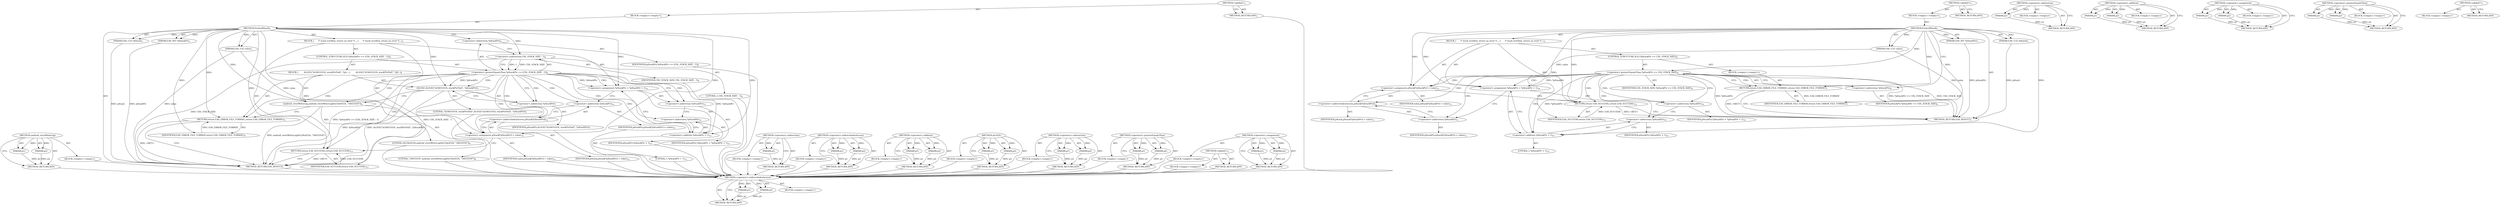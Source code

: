 digraph "&lt;operator&gt;.assignment" {
vulnerable_80 [label=<(METHOD,&lt;operator&gt;.indirectIndexAccess)>];
vulnerable_81 [label=<(PARAM,p1)>];
vulnerable_82 [label=<(PARAM,p2)>];
vulnerable_83 [label=<(BLOCK,&lt;empty&gt;,&lt;empty&gt;)>];
vulnerable_84 [label=<(METHOD_RETURN,ANY)>];
vulnerable_6 [label=<(METHOD,&lt;global&gt;)<SUB>1</SUB>>];
vulnerable_7 [label=<(BLOCK,&lt;empty&gt;,&lt;empty&gt;)<SUB>1</SUB>>];
vulnerable_8 [label=<(METHOD,PushcdlStack)<SUB>1</SUB>>];
vulnerable_9 [label=<(PARAM,EAS_U32 *pStack)<SUB>1</SUB>>];
vulnerable_10 [label=<(PARAM,EAS_INT *pStackPtr)<SUB>1</SUB>>];
vulnerable_11 [label=<(PARAM,EAS_U32 value)<SUB>1</SUB>>];
vulnerable_12 [label=<(BLOCK,{
 
     /* stack overflow, return an error */
...,{
 
     /* stack overflow, return an error */
...)<SUB>3</SUB>>];
vulnerable_13 [label=<(CONTROL_STRUCTURE,IF,if (*pStackPtr &gt;= CDL_STACK_SIZE))<SUB>6</SUB>>];
vulnerable_14 [label=<(&lt;operator&gt;.greaterEqualsThan,*pStackPtr &gt;= CDL_STACK_SIZE)<SUB>6</SUB>>];
vulnerable_15 [label=<(&lt;operator&gt;.indirection,*pStackPtr)<SUB>6</SUB>>];
vulnerable_16 [label=<(IDENTIFIER,pStackPtr,*pStackPtr &gt;= CDL_STACK_SIZE)<SUB>6</SUB>>];
vulnerable_17 [label=<(IDENTIFIER,CDL_STACK_SIZE,*pStackPtr &gt;= CDL_STACK_SIZE)<SUB>6</SUB>>];
vulnerable_18 [label=<(BLOCK,&lt;empty&gt;,&lt;empty&gt;)<SUB>7</SUB>>];
vulnerable_19 [label=<(RETURN,return EAS_ERROR_FILE_FORMAT;,return EAS_ERROR_FILE_FORMAT;)<SUB>7</SUB>>];
vulnerable_20 [label=<(IDENTIFIER,EAS_ERROR_FILE_FORMAT,return EAS_ERROR_FILE_FORMAT;)<SUB>7</SUB>>];
vulnerable_21 [label=<(&lt;operator&gt;.assignment,*pStackPtr = *pStackPtr + 1)<SUB>10</SUB>>];
vulnerable_22 [label=<(&lt;operator&gt;.indirection,*pStackPtr)<SUB>10</SUB>>];
vulnerable_23 [label=<(IDENTIFIER,pStackPtr,*pStackPtr = *pStackPtr + 1)<SUB>10</SUB>>];
vulnerable_24 [label=<(&lt;operator&gt;.addition,*pStackPtr + 1)<SUB>10</SUB>>];
vulnerable_25 [label=<(&lt;operator&gt;.indirection,*pStackPtr)<SUB>10</SUB>>];
vulnerable_26 [label=<(IDENTIFIER,pStackPtr,*pStackPtr + 1)<SUB>10</SUB>>];
vulnerable_27 [label=<(LITERAL,1,*pStackPtr + 1)<SUB>10</SUB>>];
vulnerable_28 [label=<(&lt;operator&gt;.assignment,pStack[*pStackPtr] = value)<SUB>11</SUB>>];
vulnerable_29 [label=<(&lt;operator&gt;.indirectIndexAccess,pStack[*pStackPtr])<SUB>11</SUB>>];
vulnerable_30 [label=<(IDENTIFIER,pStack,pStack[*pStackPtr] = value)<SUB>11</SUB>>];
vulnerable_31 [label=<(&lt;operator&gt;.indirection,*pStackPtr)<SUB>11</SUB>>];
vulnerable_32 [label=<(IDENTIFIER,pStackPtr,pStack[*pStackPtr] = value)<SUB>11</SUB>>];
vulnerable_33 [label=<(IDENTIFIER,value,pStack[*pStackPtr] = value)<SUB>11</SUB>>];
vulnerable_34 [label=<(RETURN,return EAS_SUCCESS;,return EAS_SUCCESS;)<SUB>12</SUB>>];
vulnerable_35 [label=<(IDENTIFIER,EAS_SUCCESS,return EAS_SUCCESS;)<SUB>12</SUB>>];
vulnerable_36 [label=<(METHOD_RETURN,EAS_RESULT)<SUB>1</SUB>>];
vulnerable_38 [label=<(METHOD_RETURN,ANY)<SUB>1</SUB>>];
vulnerable_66 [label=<(METHOD,&lt;operator&gt;.indirection)>];
vulnerable_67 [label=<(PARAM,p1)>];
vulnerable_68 [label=<(BLOCK,&lt;empty&gt;,&lt;empty&gt;)>];
vulnerable_69 [label=<(METHOD_RETURN,ANY)>];
vulnerable_75 [label=<(METHOD,&lt;operator&gt;.addition)>];
vulnerable_76 [label=<(PARAM,p1)>];
vulnerable_77 [label=<(PARAM,p2)>];
vulnerable_78 [label=<(BLOCK,&lt;empty&gt;,&lt;empty&gt;)>];
vulnerable_79 [label=<(METHOD_RETURN,ANY)>];
vulnerable_70 [label=<(METHOD,&lt;operator&gt;.assignment)>];
vulnerable_71 [label=<(PARAM,p1)>];
vulnerable_72 [label=<(PARAM,p2)>];
vulnerable_73 [label=<(BLOCK,&lt;empty&gt;,&lt;empty&gt;)>];
vulnerable_74 [label=<(METHOD_RETURN,ANY)>];
vulnerable_61 [label=<(METHOD,&lt;operator&gt;.greaterEqualsThan)>];
vulnerable_62 [label=<(PARAM,p1)>];
vulnerable_63 [label=<(PARAM,p2)>];
vulnerable_64 [label=<(BLOCK,&lt;empty&gt;,&lt;empty&gt;)>];
vulnerable_65 [label=<(METHOD_RETURN,ANY)>];
vulnerable_55 [label=<(METHOD,&lt;global&gt;)<SUB>1</SUB>>];
vulnerable_56 [label=<(BLOCK,&lt;empty&gt;,&lt;empty&gt;)>];
vulnerable_57 [label=<(METHOD_RETURN,ANY)>];
fixed_93 [label=<(METHOD,android_errorWriteLog)>];
fixed_94 [label=<(PARAM,p1)>];
fixed_95 [label=<(PARAM,p2)>];
fixed_96 [label=<(BLOCK,&lt;empty&gt;,&lt;empty&gt;)>];
fixed_97 [label=<(METHOD_RETURN,ANY)>];
fixed_6 [label=<(METHOD,&lt;global&gt;)<SUB>1</SUB>>];
fixed_7 [label=<(BLOCK,&lt;empty&gt;,&lt;empty&gt;)<SUB>1</SUB>>];
fixed_8 [label=<(METHOD,PushcdlStack)<SUB>1</SUB>>];
fixed_9 [label=<(PARAM,EAS_U32 *pStack)<SUB>1</SUB>>];
fixed_10 [label=<(PARAM,EAS_INT *pStackPtr)<SUB>1</SUB>>];
fixed_11 [label=<(PARAM,EAS_U32 value)<SUB>1</SUB>>];
fixed_12 [label=<(BLOCK,{
 
     /* stack overflow, return an error */
...,{
 
     /* stack overflow, return an error */
...)<SUB>3</SUB>>];
fixed_13 [label=<(CONTROL_STRUCTURE,IF,if (*pStackPtr &gt;= (CDL_STACK_SIZE - 1)))<SUB>6</SUB>>];
fixed_14 [label=<(&lt;operator&gt;.greaterEqualsThan,*pStackPtr &gt;= (CDL_STACK_SIZE - 1))<SUB>6</SUB>>];
fixed_15 [label=<(&lt;operator&gt;.indirection,*pStackPtr)<SUB>6</SUB>>];
fixed_16 [label=<(IDENTIFIER,pStackPtr,*pStackPtr &gt;= (CDL_STACK_SIZE - 1))<SUB>6</SUB>>];
fixed_17 [label=<(&lt;operator&gt;.subtraction,CDL_STACK_SIZE - 1)<SUB>6</SUB>>];
fixed_18 [label=<(IDENTIFIER,CDL_STACK_SIZE,CDL_STACK_SIZE - 1)<SUB>6</SUB>>];
fixed_19 [label=<(LITERAL,1,CDL_STACK_SIZE - 1)<SUB>6</SUB>>];
fixed_20 [label=<(BLOCK,{
        ALOGE(&quot;b/34031018, stackPtr(%d)&quot;, *pS...,{
        ALOGE(&quot;b/34031018, stackPtr(%d)&quot;, *pS...)<SUB>6</SUB>>];
fixed_21 [label=<(ALOGE,ALOGE(&quot;b/34031018, stackPtr(%d)&quot;, *pStackPtr))<SUB>7</SUB>>];
fixed_22 [label=<(LITERAL,&quot;b/34031018, stackPtr(%d)&quot;,ALOGE(&quot;b/34031018, stackPtr(%d)&quot;, *pStackPtr))<SUB>7</SUB>>];
fixed_23 [label=<(&lt;operator&gt;.indirection,*pStackPtr)<SUB>7</SUB>>];
fixed_24 [label=<(IDENTIFIER,pStackPtr,ALOGE(&quot;b/34031018, stackPtr(%d)&quot;, *pStackPtr))<SUB>7</SUB>>];
fixed_25 [label=<(android_errorWriteLog,android_errorWriteLog(0x534e4554, &quot;34031018&quot;))<SUB>8</SUB>>];
fixed_26 [label=<(LITERAL,0x534e4554,android_errorWriteLog(0x534e4554, &quot;34031018&quot;))<SUB>8</SUB>>];
fixed_27 [label=<(LITERAL,&quot;34031018&quot;,android_errorWriteLog(0x534e4554, &quot;34031018&quot;))<SUB>8</SUB>>];
fixed_28 [label=<(RETURN,return EAS_ERROR_FILE_FORMAT;,return EAS_ERROR_FILE_FORMAT;)<SUB>9</SUB>>];
fixed_29 [label=<(IDENTIFIER,EAS_ERROR_FILE_FORMAT,return EAS_ERROR_FILE_FORMAT;)<SUB>9</SUB>>];
fixed_30 [label=<(&lt;operator&gt;.assignment,*pStackPtr = *pStackPtr + 1)<SUB>13</SUB>>];
fixed_31 [label=<(&lt;operator&gt;.indirection,*pStackPtr)<SUB>13</SUB>>];
fixed_32 [label=<(IDENTIFIER,pStackPtr,*pStackPtr = *pStackPtr + 1)<SUB>13</SUB>>];
fixed_33 [label=<(&lt;operator&gt;.addition,*pStackPtr + 1)<SUB>13</SUB>>];
fixed_34 [label=<(&lt;operator&gt;.indirection,*pStackPtr)<SUB>13</SUB>>];
fixed_35 [label=<(IDENTIFIER,pStackPtr,*pStackPtr + 1)<SUB>13</SUB>>];
fixed_36 [label=<(LITERAL,1,*pStackPtr + 1)<SUB>13</SUB>>];
fixed_37 [label=<(&lt;operator&gt;.assignment,pStack[*pStackPtr] = value)<SUB>14</SUB>>];
fixed_38 [label=<(&lt;operator&gt;.indirectIndexAccess,pStack[*pStackPtr])<SUB>14</SUB>>];
fixed_39 [label=<(IDENTIFIER,pStack,pStack[*pStackPtr] = value)<SUB>14</SUB>>];
fixed_40 [label=<(&lt;operator&gt;.indirection,*pStackPtr)<SUB>14</SUB>>];
fixed_41 [label=<(IDENTIFIER,pStackPtr,pStack[*pStackPtr] = value)<SUB>14</SUB>>];
fixed_42 [label=<(IDENTIFIER,value,pStack[*pStackPtr] = value)<SUB>14</SUB>>];
fixed_43 [label=<(RETURN,return EAS_SUCCESS;,return EAS_SUCCESS;)<SUB>15</SUB>>];
fixed_44 [label=<(IDENTIFIER,EAS_SUCCESS,return EAS_SUCCESS;)<SUB>15</SUB>>];
fixed_45 [label=<(METHOD_RETURN,EAS_RESULT)<SUB>1</SUB>>];
fixed_47 [label=<(METHOD_RETURN,ANY)<SUB>1</SUB>>];
fixed_79 [label=<(METHOD,&lt;operator&gt;.indirection)>];
fixed_80 [label=<(PARAM,p1)>];
fixed_81 [label=<(BLOCK,&lt;empty&gt;,&lt;empty&gt;)>];
fixed_82 [label=<(METHOD_RETURN,ANY)>];
fixed_108 [label=<(METHOD,&lt;operator&gt;.indirectIndexAccess)>];
fixed_109 [label=<(PARAM,p1)>];
fixed_110 [label=<(PARAM,p2)>];
fixed_111 [label=<(BLOCK,&lt;empty&gt;,&lt;empty&gt;)>];
fixed_112 [label=<(METHOD_RETURN,ANY)>];
fixed_103 [label=<(METHOD,&lt;operator&gt;.addition)>];
fixed_104 [label=<(PARAM,p1)>];
fixed_105 [label=<(PARAM,p2)>];
fixed_106 [label=<(BLOCK,&lt;empty&gt;,&lt;empty&gt;)>];
fixed_107 [label=<(METHOD_RETURN,ANY)>];
fixed_88 [label=<(METHOD,ALOGE)>];
fixed_89 [label=<(PARAM,p1)>];
fixed_90 [label=<(PARAM,p2)>];
fixed_91 [label=<(BLOCK,&lt;empty&gt;,&lt;empty&gt;)>];
fixed_92 [label=<(METHOD_RETURN,ANY)>];
fixed_83 [label=<(METHOD,&lt;operator&gt;.subtraction)>];
fixed_84 [label=<(PARAM,p1)>];
fixed_85 [label=<(PARAM,p2)>];
fixed_86 [label=<(BLOCK,&lt;empty&gt;,&lt;empty&gt;)>];
fixed_87 [label=<(METHOD_RETURN,ANY)>];
fixed_74 [label=<(METHOD,&lt;operator&gt;.greaterEqualsThan)>];
fixed_75 [label=<(PARAM,p1)>];
fixed_76 [label=<(PARAM,p2)>];
fixed_77 [label=<(BLOCK,&lt;empty&gt;,&lt;empty&gt;)>];
fixed_78 [label=<(METHOD_RETURN,ANY)>];
fixed_68 [label=<(METHOD,&lt;global&gt;)<SUB>1</SUB>>];
fixed_69 [label=<(BLOCK,&lt;empty&gt;,&lt;empty&gt;)>];
fixed_70 [label=<(METHOD_RETURN,ANY)>];
fixed_98 [label=<(METHOD,&lt;operator&gt;.assignment)>];
fixed_99 [label=<(PARAM,p1)>];
fixed_100 [label=<(PARAM,p2)>];
fixed_101 [label=<(BLOCK,&lt;empty&gt;,&lt;empty&gt;)>];
fixed_102 [label=<(METHOD_RETURN,ANY)>];
vulnerable_80 -> vulnerable_81  [key=0, label="AST: "];
vulnerable_80 -> vulnerable_81  [key=1, label="DDG: "];
vulnerable_80 -> vulnerable_83  [key=0, label="AST: "];
vulnerable_80 -> vulnerable_82  [key=0, label="AST: "];
vulnerable_80 -> vulnerable_82  [key=1, label="DDG: "];
vulnerable_80 -> vulnerable_84  [key=0, label="AST: "];
vulnerable_80 -> vulnerable_84  [key=1, label="CFG: "];
vulnerable_81 -> vulnerable_84  [key=0, label="DDG: p1"];
vulnerable_82 -> vulnerable_84  [key=0, label="DDG: p2"];
vulnerable_6 -> vulnerable_7  [key=0, label="AST: "];
vulnerable_6 -> vulnerable_38  [key=0, label="AST: "];
vulnerable_6 -> vulnerable_38  [key=1, label="CFG: "];
vulnerable_7 -> vulnerable_8  [key=0, label="AST: "];
vulnerable_8 -> vulnerable_9  [key=0, label="AST: "];
vulnerable_8 -> vulnerable_9  [key=1, label="DDG: "];
vulnerable_8 -> vulnerable_10  [key=0, label="AST: "];
vulnerable_8 -> vulnerable_10  [key=1, label="DDG: "];
vulnerable_8 -> vulnerable_11  [key=0, label="AST: "];
vulnerable_8 -> vulnerable_11  [key=1, label="DDG: "];
vulnerable_8 -> vulnerable_12  [key=0, label="AST: "];
vulnerable_8 -> vulnerable_36  [key=0, label="AST: "];
vulnerable_8 -> vulnerable_15  [key=0, label="CFG: "];
vulnerable_8 -> vulnerable_21  [key=0, label="DDG: "];
vulnerable_8 -> vulnerable_28  [key=0, label="DDG: "];
vulnerable_8 -> vulnerable_34  [key=0, label="DDG: "];
vulnerable_8 -> vulnerable_35  [key=0, label="DDG: "];
vulnerable_8 -> vulnerable_14  [key=0, label="DDG: "];
vulnerable_8 -> vulnerable_19  [key=0, label="DDG: "];
vulnerable_8 -> vulnerable_24  [key=0, label="DDG: "];
vulnerable_8 -> vulnerable_20  [key=0, label="DDG: "];
vulnerable_9 -> vulnerable_36  [key=0, label="DDG: pStack"];
vulnerable_10 -> vulnerable_36  [key=0, label="DDG: pStackPtr"];
vulnerable_11 -> vulnerable_36  [key=0, label="DDG: value"];
vulnerable_11 -> vulnerable_28  [key=0, label="DDG: value"];
vulnerable_12 -> vulnerable_13  [key=0, label="AST: "];
vulnerable_12 -> vulnerable_21  [key=0, label="AST: "];
vulnerable_12 -> vulnerable_28  [key=0, label="AST: "];
vulnerable_12 -> vulnerable_34  [key=0, label="AST: "];
vulnerable_13 -> vulnerable_14  [key=0, label="AST: "];
vulnerable_13 -> vulnerable_18  [key=0, label="AST: "];
vulnerable_14 -> vulnerable_15  [key=0, label="AST: "];
vulnerable_14 -> vulnerable_17  [key=0, label="AST: "];
vulnerable_14 -> vulnerable_19  [key=0, label="CFG: "];
vulnerable_14 -> vulnerable_19  [key=1, label="CDG: "];
vulnerable_14 -> vulnerable_22  [key=0, label="CFG: "];
vulnerable_14 -> vulnerable_22  [key=1, label="CDG: "];
vulnerable_14 -> vulnerable_36  [key=0, label="DDG: *pStackPtr"];
vulnerable_14 -> vulnerable_36  [key=1, label="DDG: *pStackPtr &gt;= CDL_STACK_SIZE"];
vulnerable_14 -> vulnerable_36  [key=2, label="DDG: CDL_STACK_SIZE"];
vulnerable_14 -> vulnerable_21  [key=0, label="DDG: *pStackPtr"];
vulnerable_14 -> vulnerable_21  [key=1, label="CDG: "];
vulnerable_14 -> vulnerable_24  [key=0, label="DDG: *pStackPtr"];
vulnerable_14 -> vulnerable_24  [key=1, label="CDG: "];
vulnerable_14 -> vulnerable_29  [key=0, label="CDG: "];
vulnerable_14 -> vulnerable_34  [key=0, label="CDG: "];
vulnerable_14 -> vulnerable_28  [key=0, label="CDG: "];
vulnerable_14 -> vulnerable_25  [key=0, label="CDG: "];
vulnerable_14 -> vulnerable_31  [key=0, label="CDG: "];
vulnerable_15 -> vulnerable_16  [key=0, label="AST: "];
vulnerable_15 -> vulnerable_14  [key=0, label="CFG: "];
vulnerable_18 -> vulnerable_19  [key=0, label="AST: "];
vulnerable_19 -> vulnerable_20  [key=0, label="AST: "];
vulnerable_19 -> vulnerable_36  [key=0, label="CFG: "];
vulnerable_19 -> vulnerable_36  [key=1, label="DDG: &lt;RET&gt;"];
vulnerable_20 -> vulnerable_19  [key=0, label="DDG: EAS_ERROR_FILE_FORMAT"];
vulnerable_21 -> vulnerable_22  [key=0, label="AST: "];
vulnerable_21 -> vulnerable_24  [key=0, label="AST: "];
vulnerable_21 -> vulnerable_31  [key=0, label="CFG: "];
vulnerable_22 -> vulnerable_23  [key=0, label="AST: "];
vulnerable_22 -> vulnerable_25  [key=0, label="CFG: "];
vulnerable_24 -> vulnerable_25  [key=0, label="AST: "];
vulnerable_24 -> vulnerable_27  [key=0, label="AST: "];
vulnerable_24 -> vulnerable_21  [key=0, label="CFG: "];
vulnerable_25 -> vulnerable_26  [key=0, label="AST: "];
vulnerable_25 -> vulnerable_24  [key=0, label="CFG: "];
vulnerable_28 -> vulnerable_29  [key=0, label="AST: "];
vulnerable_28 -> vulnerable_33  [key=0, label="AST: "];
vulnerable_28 -> vulnerable_34  [key=0, label="CFG: "];
vulnerable_29 -> vulnerable_30  [key=0, label="AST: "];
vulnerable_29 -> vulnerable_31  [key=0, label="AST: "];
vulnerable_29 -> vulnerable_28  [key=0, label="CFG: "];
vulnerable_31 -> vulnerable_32  [key=0, label="AST: "];
vulnerable_31 -> vulnerable_29  [key=0, label="CFG: "];
vulnerable_34 -> vulnerable_35  [key=0, label="AST: "];
vulnerable_34 -> vulnerable_36  [key=0, label="CFG: "];
vulnerable_34 -> vulnerable_36  [key=1, label="DDG: &lt;RET&gt;"];
vulnerable_35 -> vulnerable_34  [key=0, label="DDG: EAS_SUCCESS"];
vulnerable_66 -> vulnerable_67  [key=0, label="AST: "];
vulnerable_66 -> vulnerable_67  [key=1, label="DDG: "];
vulnerable_66 -> vulnerable_68  [key=0, label="AST: "];
vulnerable_66 -> vulnerable_69  [key=0, label="AST: "];
vulnerable_66 -> vulnerable_69  [key=1, label="CFG: "];
vulnerable_67 -> vulnerable_69  [key=0, label="DDG: p1"];
vulnerable_75 -> vulnerable_76  [key=0, label="AST: "];
vulnerable_75 -> vulnerable_76  [key=1, label="DDG: "];
vulnerable_75 -> vulnerable_78  [key=0, label="AST: "];
vulnerable_75 -> vulnerable_77  [key=0, label="AST: "];
vulnerable_75 -> vulnerable_77  [key=1, label="DDG: "];
vulnerable_75 -> vulnerable_79  [key=0, label="AST: "];
vulnerable_75 -> vulnerable_79  [key=1, label="CFG: "];
vulnerable_76 -> vulnerable_79  [key=0, label="DDG: p1"];
vulnerable_77 -> vulnerable_79  [key=0, label="DDG: p2"];
vulnerable_70 -> vulnerable_71  [key=0, label="AST: "];
vulnerable_70 -> vulnerable_71  [key=1, label="DDG: "];
vulnerable_70 -> vulnerable_73  [key=0, label="AST: "];
vulnerable_70 -> vulnerable_72  [key=0, label="AST: "];
vulnerable_70 -> vulnerable_72  [key=1, label="DDG: "];
vulnerable_70 -> vulnerable_74  [key=0, label="AST: "];
vulnerable_70 -> vulnerable_74  [key=1, label="CFG: "];
vulnerable_71 -> vulnerable_74  [key=0, label="DDG: p1"];
vulnerable_72 -> vulnerable_74  [key=0, label="DDG: p2"];
vulnerable_61 -> vulnerable_62  [key=0, label="AST: "];
vulnerable_61 -> vulnerable_62  [key=1, label="DDG: "];
vulnerable_61 -> vulnerable_64  [key=0, label="AST: "];
vulnerable_61 -> vulnerable_63  [key=0, label="AST: "];
vulnerable_61 -> vulnerable_63  [key=1, label="DDG: "];
vulnerable_61 -> vulnerable_65  [key=0, label="AST: "];
vulnerable_61 -> vulnerable_65  [key=1, label="CFG: "];
vulnerable_62 -> vulnerable_65  [key=0, label="DDG: p1"];
vulnerable_63 -> vulnerable_65  [key=0, label="DDG: p2"];
vulnerable_55 -> vulnerable_56  [key=0, label="AST: "];
vulnerable_55 -> vulnerable_57  [key=0, label="AST: "];
vulnerable_55 -> vulnerable_57  [key=1, label="CFG: "];
fixed_93 -> fixed_94  [key=0, label="AST: "];
fixed_93 -> fixed_94  [key=1, label="DDG: "];
fixed_93 -> fixed_96  [key=0, label="AST: "];
fixed_93 -> fixed_95  [key=0, label="AST: "];
fixed_93 -> fixed_95  [key=1, label="DDG: "];
fixed_93 -> fixed_97  [key=0, label="AST: "];
fixed_93 -> fixed_97  [key=1, label="CFG: "];
fixed_94 -> fixed_97  [key=0, label="DDG: p1"];
fixed_95 -> fixed_97  [key=0, label="DDG: p2"];
fixed_96 -> vulnerable_80  [key=0];
fixed_97 -> vulnerable_80  [key=0];
fixed_6 -> fixed_7  [key=0, label="AST: "];
fixed_6 -> fixed_47  [key=0, label="AST: "];
fixed_6 -> fixed_47  [key=1, label="CFG: "];
fixed_7 -> fixed_8  [key=0, label="AST: "];
fixed_8 -> fixed_9  [key=0, label="AST: "];
fixed_8 -> fixed_9  [key=1, label="DDG: "];
fixed_8 -> fixed_10  [key=0, label="AST: "];
fixed_8 -> fixed_10  [key=1, label="DDG: "];
fixed_8 -> fixed_11  [key=0, label="AST: "];
fixed_8 -> fixed_11  [key=1, label="DDG: "];
fixed_8 -> fixed_12  [key=0, label="AST: "];
fixed_8 -> fixed_45  [key=0, label="AST: "];
fixed_8 -> fixed_15  [key=0, label="CFG: "];
fixed_8 -> fixed_30  [key=0, label="DDG: "];
fixed_8 -> fixed_37  [key=0, label="DDG: "];
fixed_8 -> fixed_43  [key=0, label="DDG: "];
fixed_8 -> fixed_44  [key=0, label="DDG: "];
fixed_8 -> fixed_28  [key=0, label="DDG: "];
fixed_8 -> fixed_33  [key=0, label="DDG: "];
fixed_8 -> fixed_17  [key=0, label="DDG: "];
fixed_8 -> fixed_21  [key=0, label="DDG: "];
fixed_8 -> fixed_25  [key=0, label="DDG: "];
fixed_8 -> fixed_29  [key=0, label="DDG: "];
fixed_9 -> fixed_45  [key=0, label="DDG: pStack"];
fixed_10 -> fixed_45  [key=0, label="DDG: pStackPtr"];
fixed_11 -> fixed_45  [key=0, label="DDG: value"];
fixed_11 -> fixed_37  [key=0, label="DDG: value"];
fixed_12 -> fixed_13  [key=0, label="AST: "];
fixed_12 -> fixed_30  [key=0, label="AST: "];
fixed_12 -> fixed_37  [key=0, label="AST: "];
fixed_12 -> fixed_43  [key=0, label="AST: "];
fixed_13 -> fixed_14  [key=0, label="AST: "];
fixed_13 -> fixed_20  [key=0, label="AST: "];
fixed_14 -> fixed_15  [key=0, label="AST: "];
fixed_14 -> fixed_17  [key=0, label="AST: "];
fixed_14 -> fixed_23  [key=0, label="CFG: "];
fixed_14 -> fixed_23  [key=1, label="CDG: "];
fixed_14 -> fixed_31  [key=0, label="CFG: "];
fixed_14 -> fixed_31  [key=1, label="CDG: "];
fixed_14 -> fixed_45  [key=0, label="DDG: CDL_STACK_SIZE - 1"];
fixed_14 -> fixed_45  [key=1, label="DDG: *pStackPtr &gt;= (CDL_STACK_SIZE - 1)"];
fixed_14 -> fixed_30  [key=0, label="DDG: *pStackPtr"];
fixed_14 -> fixed_30  [key=1, label="CDG: "];
fixed_14 -> fixed_33  [key=0, label="DDG: *pStackPtr"];
fixed_14 -> fixed_33  [key=1, label="CDG: "];
fixed_14 -> fixed_21  [key=0, label="DDG: *pStackPtr"];
fixed_14 -> fixed_21  [key=1, label="CDG: "];
fixed_14 -> fixed_34  [key=0, label="CDG: "];
fixed_14 -> fixed_28  [key=0, label="CDG: "];
fixed_14 -> fixed_37  [key=0, label="CDG: "];
fixed_14 -> fixed_38  [key=0, label="CDG: "];
fixed_14 -> fixed_25  [key=0, label="CDG: "];
fixed_14 -> fixed_40  [key=0, label="CDG: "];
fixed_14 -> fixed_43  [key=0, label="CDG: "];
fixed_15 -> fixed_16  [key=0, label="AST: "];
fixed_15 -> fixed_17  [key=0, label="CFG: "];
fixed_16 -> vulnerable_80  [key=0];
fixed_17 -> fixed_18  [key=0, label="AST: "];
fixed_17 -> fixed_19  [key=0, label="AST: "];
fixed_17 -> fixed_14  [key=0, label="CFG: "];
fixed_17 -> fixed_14  [key=1, label="DDG: CDL_STACK_SIZE"];
fixed_17 -> fixed_14  [key=2, label="DDG: 1"];
fixed_17 -> fixed_45  [key=0, label="DDG: CDL_STACK_SIZE"];
fixed_18 -> vulnerable_80  [key=0];
fixed_19 -> vulnerable_80  [key=0];
fixed_20 -> fixed_21  [key=0, label="AST: "];
fixed_20 -> fixed_25  [key=0, label="AST: "];
fixed_20 -> fixed_28  [key=0, label="AST: "];
fixed_21 -> fixed_22  [key=0, label="AST: "];
fixed_21 -> fixed_23  [key=0, label="AST: "];
fixed_21 -> fixed_25  [key=0, label="CFG: "];
fixed_21 -> fixed_45  [key=0, label="DDG: *pStackPtr"];
fixed_21 -> fixed_45  [key=1, label="DDG: ALOGE(&quot;b/34031018, stackPtr(%d)&quot;, *pStackPtr)"];
fixed_22 -> vulnerable_80  [key=0];
fixed_23 -> fixed_24  [key=0, label="AST: "];
fixed_23 -> fixed_21  [key=0, label="CFG: "];
fixed_24 -> vulnerable_80  [key=0];
fixed_25 -> fixed_26  [key=0, label="AST: "];
fixed_25 -> fixed_27  [key=0, label="AST: "];
fixed_25 -> fixed_28  [key=0, label="CFG: "];
fixed_25 -> fixed_45  [key=0, label="DDG: android_errorWriteLog(0x534e4554, &quot;34031018&quot;)"];
fixed_26 -> vulnerable_80  [key=0];
fixed_27 -> vulnerable_80  [key=0];
fixed_28 -> fixed_29  [key=0, label="AST: "];
fixed_28 -> fixed_45  [key=0, label="CFG: "];
fixed_28 -> fixed_45  [key=1, label="DDG: &lt;RET&gt;"];
fixed_29 -> fixed_28  [key=0, label="DDG: EAS_ERROR_FILE_FORMAT"];
fixed_30 -> fixed_31  [key=0, label="AST: "];
fixed_30 -> fixed_33  [key=0, label="AST: "];
fixed_30 -> fixed_40  [key=0, label="CFG: "];
fixed_31 -> fixed_32  [key=0, label="AST: "];
fixed_31 -> fixed_34  [key=0, label="CFG: "];
fixed_32 -> vulnerable_80  [key=0];
fixed_33 -> fixed_34  [key=0, label="AST: "];
fixed_33 -> fixed_36  [key=0, label="AST: "];
fixed_33 -> fixed_30  [key=0, label="CFG: "];
fixed_34 -> fixed_35  [key=0, label="AST: "];
fixed_34 -> fixed_33  [key=0, label="CFG: "];
fixed_35 -> vulnerable_80  [key=0];
fixed_36 -> vulnerable_80  [key=0];
fixed_37 -> fixed_38  [key=0, label="AST: "];
fixed_37 -> fixed_42  [key=0, label="AST: "];
fixed_37 -> fixed_43  [key=0, label="CFG: "];
fixed_38 -> fixed_39  [key=0, label="AST: "];
fixed_38 -> fixed_40  [key=0, label="AST: "];
fixed_38 -> fixed_37  [key=0, label="CFG: "];
fixed_39 -> vulnerable_80  [key=0];
fixed_40 -> fixed_41  [key=0, label="AST: "];
fixed_40 -> fixed_38  [key=0, label="CFG: "];
fixed_41 -> vulnerable_80  [key=0];
fixed_42 -> vulnerable_80  [key=0];
fixed_43 -> fixed_44  [key=0, label="AST: "];
fixed_43 -> fixed_45  [key=0, label="CFG: "];
fixed_43 -> fixed_45  [key=1, label="DDG: &lt;RET&gt;"];
fixed_44 -> fixed_43  [key=0, label="DDG: EAS_SUCCESS"];
fixed_45 -> vulnerable_80  [key=0];
fixed_47 -> vulnerable_80  [key=0];
fixed_79 -> fixed_80  [key=0, label="AST: "];
fixed_79 -> fixed_80  [key=1, label="DDG: "];
fixed_79 -> fixed_81  [key=0, label="AST: "];
fixed_79 -> fixed_82  [key=0, label="AST: "];
fixed_79 -> fixed_82  [key=1, label="CFG: "];
fixed_80 -> fixed_82  [key=0, label="DDG: p1"];
fixed_81 -> vulnerable_80  [key=0];
fixed_82 -> vulnerable_80  [key=0];
fixed_108 -> fixed_109  [key=0, label="AST: "];
fixed_108 -> fixed_109  [key=1, label="DDG: "];
fixed_108 -> fixed_111  [key=0, label="AST: "];
fixed_108 -> fixed_110  [key=0, label="AST: "];
fixed_108 -> fixed_110  [key=1, label="DDG: "];
fixed_108 -> fixed_112  [key=0, label="AST: "];
fixed_108 -> fixed_112  [key=1, label="CFG: "];
fixed_109 -> fixed_112  [key=0, label="DDG: p1"];
fixed_110 -> fixed_112  [key=0, label="DDG: p2"];
fixed_111 -> vulnerable_80  [key=0];
fixed_112 -> vulnerable_80  [key=0];
fixed_103 -> fixed_104  [key=0, label="AST: "];
fixed_103 -> fixed_104  [key=1, label="DDG: "];
fixed_103 -> fixed_106  [key=0, label="AST: "];
fixed_103 -> fixed_105  [key=0, label="AST: "];
fixed_103 -> fixed_105  [key=1, label="DDG: "];
fixed_103 -> fixed_107  [key=0, label="AST: "];
fixed_103 -> fixed_107  [key=1, label="CFG: "];
fixed_104 -> fixed_107  [key=0, label="DDG: p1"];
fixed_105 -> fixed_107  [key=0, label="DDG: p2"];
fixed_106 -> vulnerable_80  [key=0];
fixed_107 -> vulnerable_80  [key=0];
fixed_88 -> fixed_89  [key=0, label="AST: "];
fixed_88 -> fixed_89  [key=1, label="DDG: "];
fixed_88 -> fixed_91  [key=0, label="AST: "];
fixed_88 -> fixed_90  [key=0, label="AST: "];
fixed_88 -> fixed_90  [key=1, label="DDG: "];
fixed_88 -> fixed_92  [key=0, label="AST: "];
fixed_88 -> fixed_92  [key=1, label="CFG: "];
fixed_89 -> fixed_92  [key=0, label="DDG: p1"];
fixed_90 -> fixed_92  [key=0, label="DDG: p2"];
fixed_91 -> vulnerable_80  [key=0];
fixed_92 -> vulnerable_80  [key=0];
fixed_83 -> fixed_84  [key=0, label="AST: "];
fixed_83 -> fixed_84  [key=1, label="DDG: "];
fixed_83 -> fixed_86  [key=0, label="AST: "];
fixed_83 -> fixed_85  [key=0, label="AST: "];
fixed_83 -> fixed_85  [key=1, label="DDG: "];
fixed_83 -> fixed_87  [key=0, label="AST: "];
fixed_83 -> fixed_87  [key=1, label="CFG: "];
fixed_84 -> fixed_87  [key=0, label="DDG: p1"];
fixed_85 -> fixed_87  [key=0, label="DDG: p2"];
fixed_86 -> vulnerable_80  [key=0];
fixed_87 -> vulnerable_80  [key=0];
fixed_74 -> fixed_75  [key=0, label="AST: "];
fixed_74 -> fixed_75  [key=1, label="DDG: "];
fixed_74 -> fixed_77  [key=0, label="AST: "];
fixed_74 -> fixed_76  [key=0, label="AST: "];
fixed_74 -> fixed_76  [key=1, label="DDG: "];
fixed_74 -> fixed_78  [key=0, label="AST: "];
fixed_74 -> fixed_78  [key=1, label="CFG: "];
fixed_75 -> fixed_78  [key=0, label="DDG: p1"];
fixed_76 -> fixed_78  [key=0, label="DDG: p2"];
fixed_77 -> vulnerable_80  [key=0];
fixed_78 -> vulnerable_80  [key=0];
fixed_68 -> fixed_69  [key=0, label="AST: "];
fixed_68 -> fixed_70  [key=0, label="AST: "];
fixed_68 -> fixed_70  [key=1, label="CFG: "];
fixed_69 -> vulnerable_80  [key=0];
fixed_70 -> vulnerable_80  [key=0];
fixed_98 -> fixed_99  [key=0, label="AST: "];
fixed_98 -> fixed_99  [key=1, label="DDG: "];
fixed_98 -> fixed_101  [key=0, label="AST: "];
fixed_98 -> fixed_100  [key=0, label="AST: "];
fixed_98 -> fixed_100  [key=1, label="DDG: "];
fixed_98 -> fixed_102  [key=0, label="AST: "];
fixed_98 -> fixed_102  [key=1, label="CFG: "];
fixed_99 -> fixed_102  [key=0, label="DDG: p1"];
fixed_100 -> fixed_102  [key=0, label="DDG: p2"];
fixed_101 -> vulnerable_80  [key=0];
fixed_102 -> vulnerable_80  [key=0];
}
